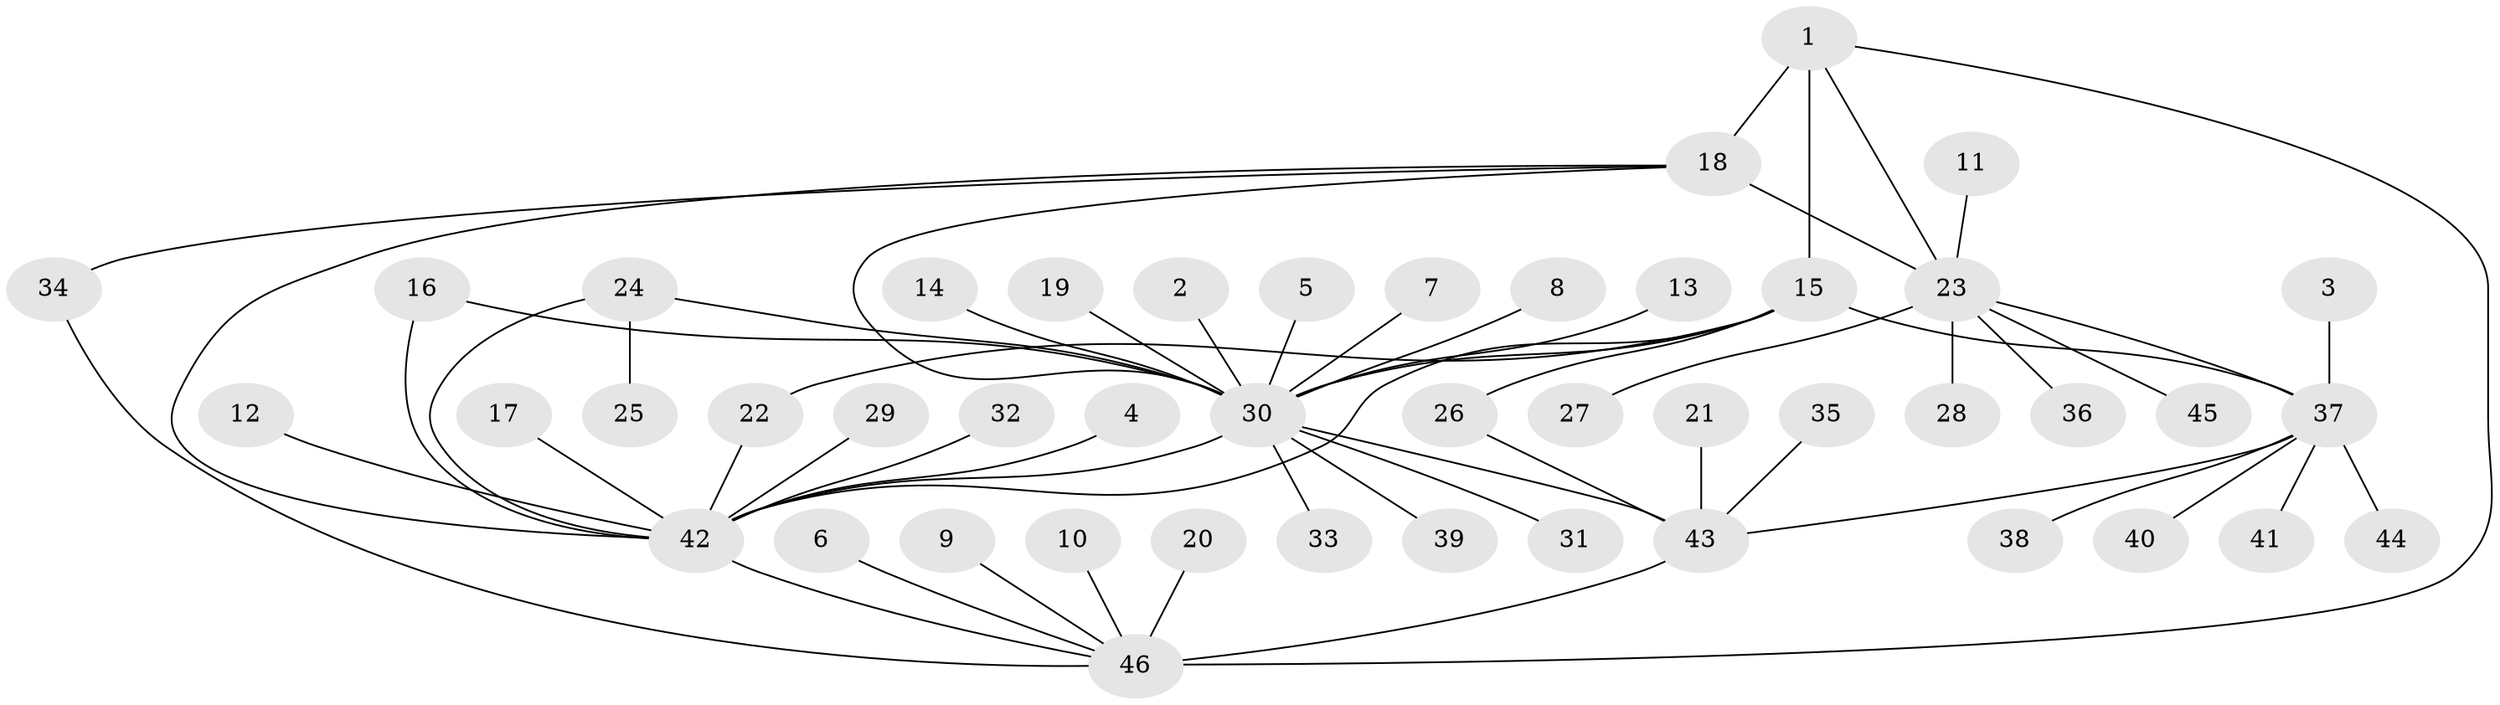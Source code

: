 // original degree distribution, {8: 0.021739130434782608, 5: 0.07608695652173914, 11: 0.010869565217391304, 4: 0.03260869565217391, 3: 0.08695652173913043, 10: 0.021739130434782608, 12: 0.021739130434782608, 6: 0.021739130434782608, 7: 0.010869565217391304, 1: 0.5760869565217391, 2: 0.11956521739130435}
// Generated by graph-tools (version 1.1) at 2025/50/03/09/25 03:50:37]
// undirected, 46 vertices, 58 edges
graph export_dot {
graph [start="1"]
  node [color=gray90,style=filled];
  1;
  2;
  3;
  4;
  5;
  6;
  7;
  8;
  9;
  10;
  11;
  12;
  13;
  14;
  15;
  16;
  17;
  18;
  19;
  20;
  21;
  22;
  23;
  24;
  25;
  26;
  27;
  28;
  29;
  30;
  31;
  32;
  33;
  34;
  35;
  36;
  37;
  38;
  39;
  40;
  41;
  42;
  43;
  44;
  45;
  46;
  1 -- 15 [weight=1.0];
  1 -- 18 [weight=2.0];
  1 -- 23 [weight=1.0];
  1 -- 46 [weight=1.0];
  2 -- 30 [weight=1.0];
  3 -- 37 [weight=1.0];
  4 -- 42 [weight=1.0];
  5 -- 30 [weight=1.0];
  6 -- 46 [weight=1.0];
  7 -- 30 [weight=1.0];
  8 -- 30 [weight=1.0];
  9 -- 46 [weight=1.0];
  10 -- 46 [weight=1.0];
  11 -- 23 [weight=1.0];
  12 -- 42 [weight=1.0];
  13 -- 30 [weight=1.0];
  14 -- 30 [weight=1.0];
  15 -- 22 [weight=1.0];
  15 -- 26 [weight=1.0];
  15 -- 30 [weight=1.0];
  15 -- 37 [weight=3.0];
  15 -- 42 [weight=1.0];
  16 -- 30 [weight=1.0];
  16 -- 42 [weight=1.0];
  17 -- 42 [weight=1.0];
  18 -- 23 [weight=2.0];
  18 -- 30 [weight=1.0];
  18 -- 34 [weight=1.0];
  18 -- 42 [weight=1.0];
  19 -- 30 [weight=1.0];
  20 -- 46 [weight=1.0];
  21 -- 43 [weight=1.0];
  22 -- 42 [weight=3.0];
  23 -- 27 [weight=1.0];
  23 -- 28 [weight=1.0];
  23 -- 36 [weight=1.0];
  23 -- 37 [weight=1.0];
  23 -- 45 [weight=1.0];
  24 -- 25 [weight=1.0];
  24 -- 30 [weight=1.0];
  24 -- 42 [weight=1.0];
  26 -- 43 [weight=1.0];
  29 -- 42 [weight=1.0];
  30 -- 31 [weight=1.0];
  30 -- 33 [weight=1.0];
  30 -- 39 [weight=1.0];
  30 -- 42 [weight=1.0];
  30 -- 43 [weight=1.0];
  32 -- 42 [weight=1.0];
  34 -- 46 [weight=1.0];
  35 -- 43 [weight=1.0];
  37 -- 38 [weight=1.0];
  37 -- 40 [weight=1.0];
  37 -- 41 [weight=1.0];
  37 -- 43 [weight=1.0];
  37 -- 44 [weight=1.0];
  42 -- 46 [weight=1.0];
  43 -- 46 [weight=3.0];
}
